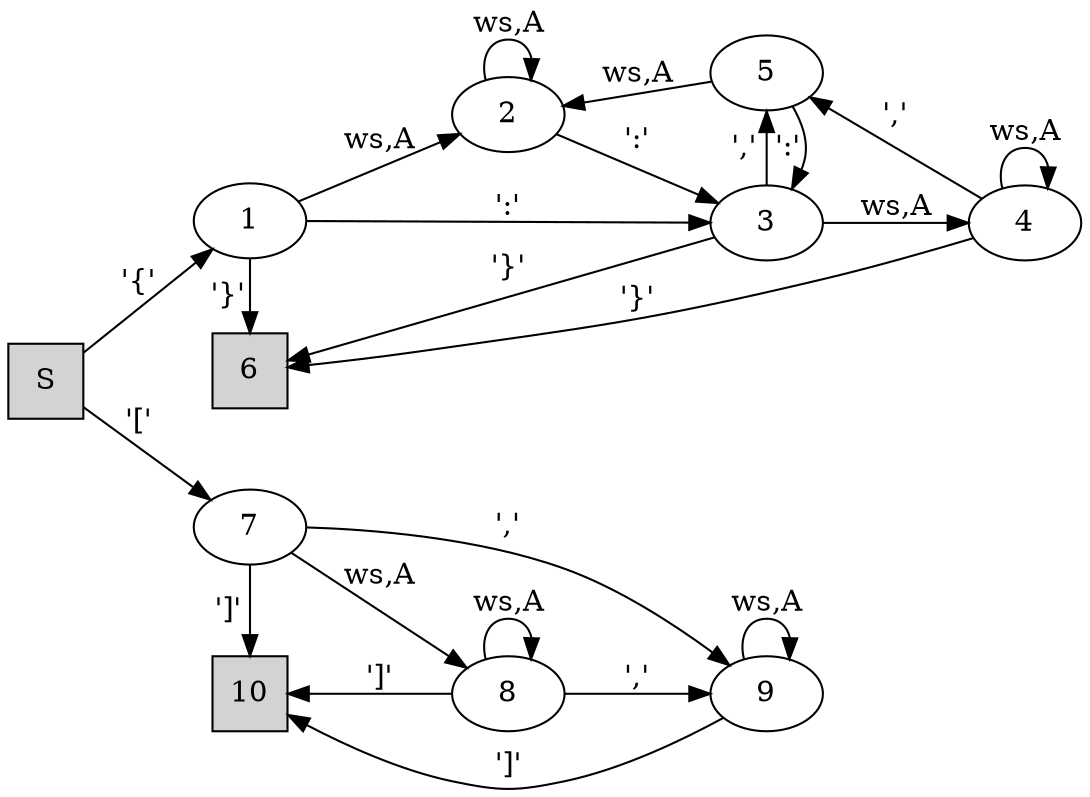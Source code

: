 digraph G {
    splines="TRUE";
    rankdir="LR"

    S  [shape="square",style="filled"]
    6  [shape="square",style="filled"]
    10 [shape="square",style="filled"]
    
    S -> 1[label="'{'"]
    1  -> 2[label="ws,A"]
    2  -> 2[label="ws,A"]
    2  -> 3[label="':'"]
    1  -> 3[label="':'"]
    3  -> 4[label="ws,A"]
    4  -> 4[label="ws,A"]
    4  -> 6[label="'}'"]
    4  -> 5[label="','"]
    3  -> 5[label="','"]
    5  -> 3[label="':'"]
    5  -> 2[label="ws,A"]
    1  -> 6[label="'}'"]
    3  -> 6[label="'}'"]

    S -> 7[label="'['"]
    7  -> 8[label="ws,A"]
    8  -> 8[label="ws,A"]
    8  -> 9[label="','"]
    9  -> 9[label="ws,A"]
    8  -> 10[label="']'"]
    7  -> 9[label="','"]
    7  -> 10[label="']'"]
    9  -> 10[label="']'"]

    { rank=same; 3; 5;}
    { rank=same; 1; 6;}
    { rank=same; 7; 10;}
}